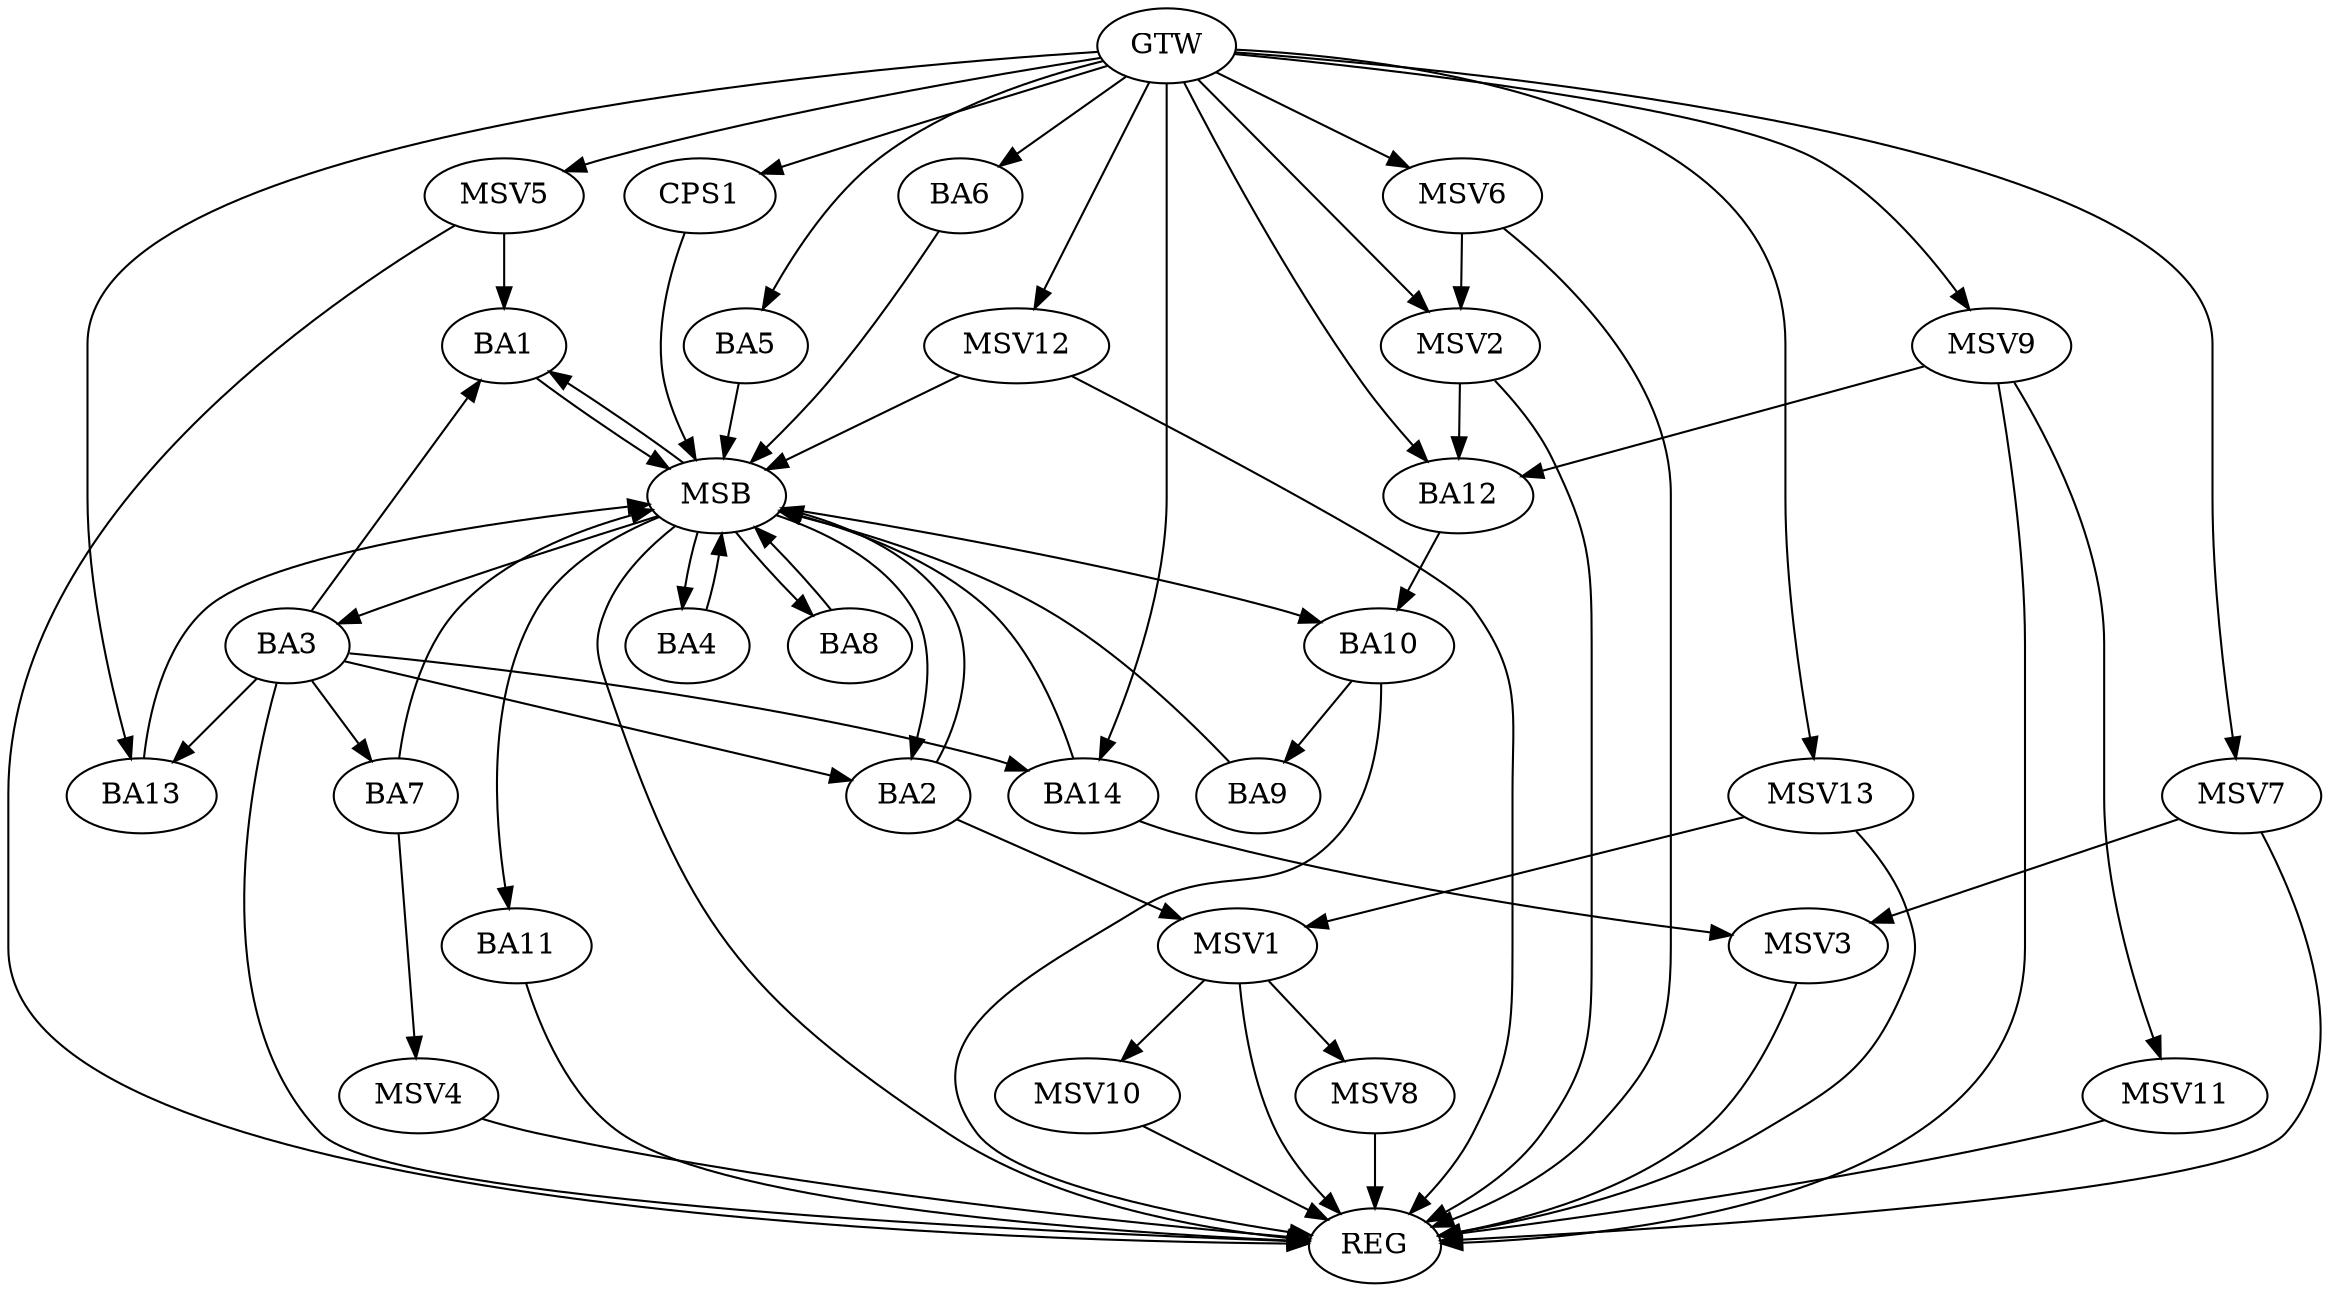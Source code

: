 strict digraph G {
  BA1 [ label="BA1" ];
  BA2 [ label="BA2" ];
  BA3 [ label="BA3" ];
  BA4 [ label="BA4" ];
  BA5 [ label="BA5" ];
  BA6 [ label="BA6" ];
  BA7 [ label="BA7" ];
  BA8 [ label="BA8" ];
  BA9 [ label="BA9" ];
  BA10 [ label="BA10" ];
  BA11 [ label="BA11" ];
  BA12 [ label="BA12" ];
  BA13 [ label="BA13" ];
  BA14 [ label="BA14" ];
  CPS1 [ label="CPS1" ];
  GTW [ label="GTW" ];
  REG [ label="REG" ];
  MSB [ label="MSB" ];
  MSV1 [ label="MSV1" ];
  MSV2 [ label="MSV2" ];
  MSV3 [ label="MSV3" ];
  MSV4 [ label="MSV4" ];
  MSV5 [ label="MSV5" ];
  MSV6 [ label="MSV6" ];
  MSV7 [ label="MSV7" ];
  MSV8 [ label="MSV8" ];
  MSV9 [ label="MSV9" ];
  MSV10 [ label="MSV10" ];
  MSV11 [ label="MSV11" ];
  MSV12 [ label="MSV12" ];
  MSV13 [ label="MSV13" ];
  BA3 -> BA1;
  BA10 -> BA9;
  BA12 -> BA10;
  GTW -> BA5;
  GTW -> BA6;
  GTW -> BA12;
  GTW -> BA13;
  GTW -> BA14;
  GTW -> CPS1;
  BA3 -> REG;
  BA10 -> REG;
  BA11 -> REG;
  BA1 -> MSB;
  MSB -> BA2;
  MSB -> REG;
  BA2 -> MSB;
  MSB -> BA1;
  BA4 -> MSB;
  MSB -> BA3;
  BA5 -> MSB;
  BA6 -> MSB;
  MSB -> BA4;
  BA7 -> MSB;
  BA8 -> MSB;
  BA9 -> MSB;
  BA13 -> MSB;
  MSB -> BA10;
  BA14 -> MSB;
  CPS1 -> MSB;
  MSB -> BA11;
  MSB -> BA8;
  BA3 -> BA13;
  BA3 -> BA14;
  BA3 -> BA2;
  BA3 -> BA7;
  BA2 -> MSV1;
  MSV1 -> REG;
  MSV2 -> BA12;
  GTW -> MSV2;
  MSV2 -> REG;
  BA14 -> MSV3;
  MSV3 -> REG;
  BA7 -> MSV4;
  MSV4 -> REG;
  MSV5 -> BA1;
  GTW -> MSV5;
  MSV5 -> REG;
  MSV6 -> MSV2;
  GTW -> MSV6;
  MSV6 -> REG;
  MSV7 -> MSV3;
  GTW -> MSV7;
  MSV7 -> REG;
  MSV1 -> MSV8;
  MSV8 -> REG;
  MSV9 -> BA12;
  GTW -> MSV9;
  MSV9 -> REG;
  MSV1 -> MSV10;
  MSV10 -> REG;
  MSV9 -> MSV11;
  MSV11 -> REG;
  MSV12 -> MSB;
  GTW -> MSV12;
  MSV12 -> REG;
  MSV13 -> MSV1;
  GTW -> MSV13;
  MSV13 -> REG;
}
